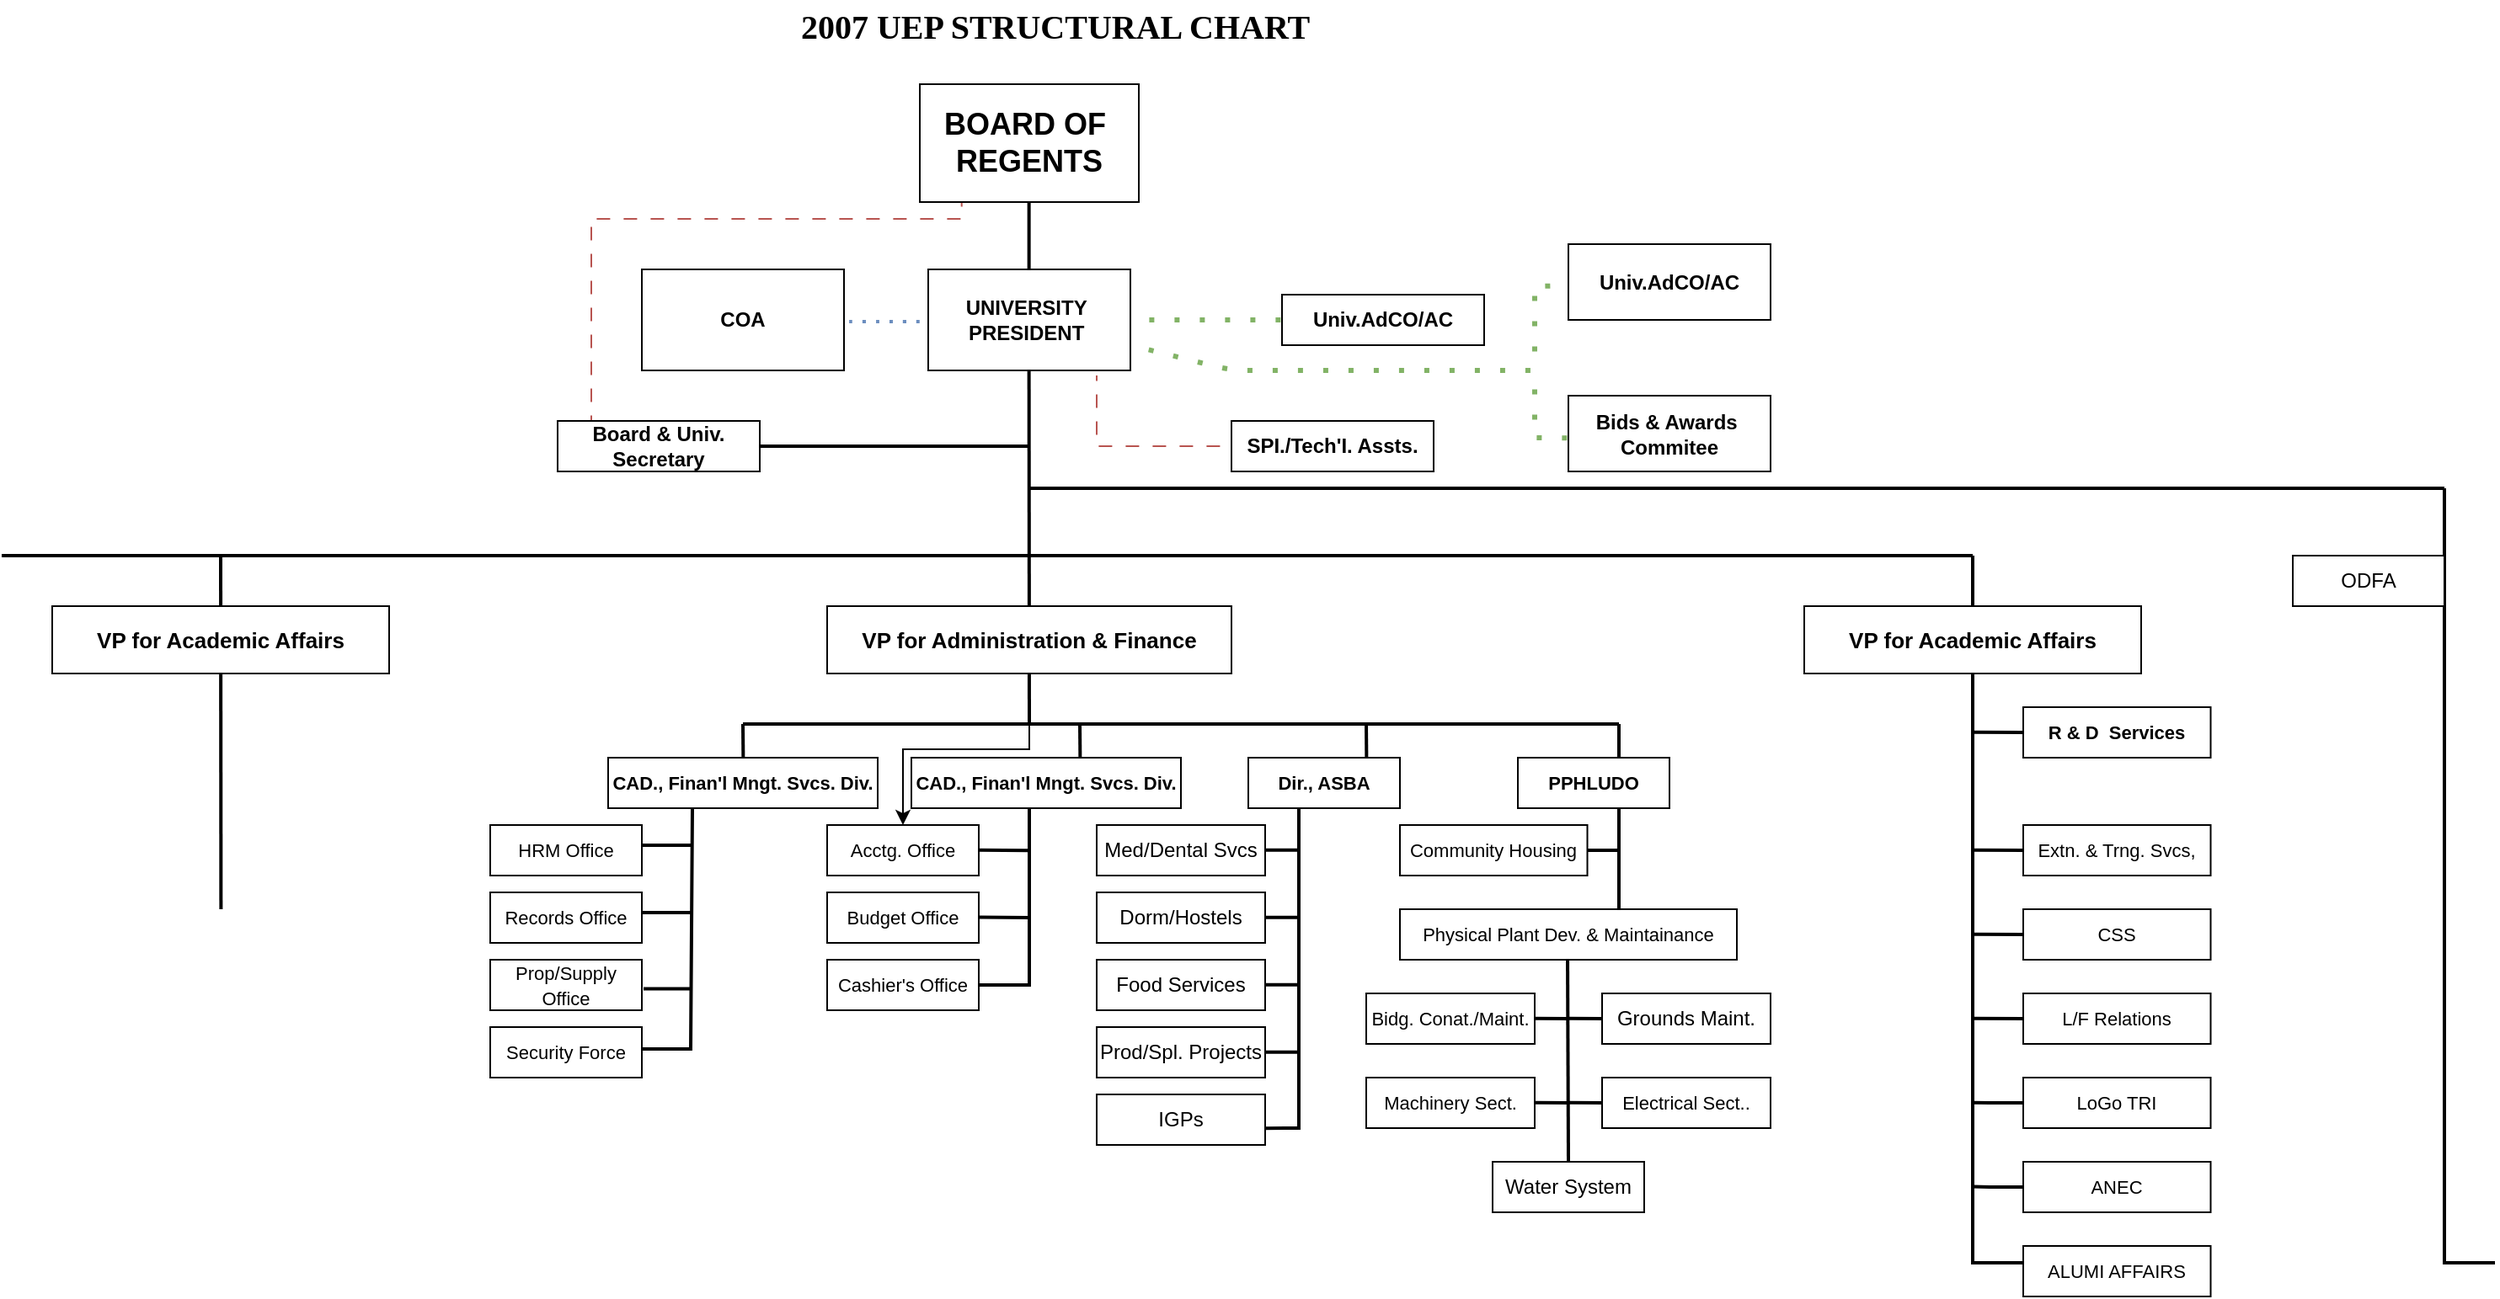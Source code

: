 <mxfile version="26.2.13">
  <diagram name="Page-1" id="oi49bJJJLrB58_nyAgDz">
    <mxGraphModel dx="1570" dy="465" grid="1" gridSize="10" guides="1" tooltips="1" connect="1" arrows="1" fold="1" page="1" pageScale="1" pageWidth="850" pageHeight="1100" math="0" shadow="0">
      <root>
        <mxCell id="0" />
        <mxCell id="1" parent="0" />
        <mxCell id="0XU8yOEGEvphrWySqXgv-4" value="&lt;b&gt;&lt;font style=&quot;font-size: 20px;&quot; face=&quot;Times New Roman&quot;&gt;2007 UEP STRUCTURAL CHART&lt;/font&gt;&lt;/b&gt;" style="text;strokeColor=none;fillColor=none;html=1;align=center;verticalAlign=middle;whiteSpace=wrap;rounded=0;fontSize=16;" parent="1" vertex="1">
          <mxGeometry x="218.75" y="30" width="392.5" height="30" as="geometry" />
        </mxCell>
        <mxCell id="0XU8yOEGEvphrWySqXgv-8" value="&lt;b&gt;UNIVERSITY&amp;nbsp;&lt;/b&gt;&lt;div&gt;&lt;b&gt;PRESIDENT&amp;nbsp;&lt;/b&gt;&lt;/div&gt;" style="whiteSpace=wrap;html=1;rounded=0;" parent="1" vertex="1">
          <mxGeometry x="340" y="190" width="120" height="60" as="geometry" />
        </mxCell>
        <mxCell id="0XU8yOEGEvphrWySqXgv-10" value="" style="endArrow=none;html=1;rounded=0;fontSize=12;startSize=8;endSize=8;curved=1;entryX=0.5;entryY=1;entryDx=0;entryDy=0;exitX=0.5;exitY=0;exitDx=0;exitDy=0;strokeWidth=2;" parent="1" edge="1">
          <mxGeometry width="50" height="50" relative="1" as="geometry">
            <mxPoint x="399.82" y="190" as="sourcePoint" />
            <mxPoint x="399.82" y="150" as="targetPoint" />
          </mxGeometry>
        </mxCell>
        <mxCell id="0XU8yOEGEvphrWySqXgv-11" value="&lt;b&gt;COA&lt;/b&gt;" style="whiteSpace=wrap;html=1;rounded=0;" parent="1" vertex="1">
          <mxGeometry x="170" y="190" width="120" height="60" as="geometry" />
        </mxCell>
        <mxCell id="0XU8yOEGEvphrWySqXgv-13" value="" style="endArrow=none;dashed=1;html=1;dashPattern=1 3;strokeWidth=2;rounded=0;fontSize=12;startSize=8;endSize=8;curved=1;flowAnimation=1;fillColor=#dae8fc;strokeColor=light-dark(#6c8ebf, #006aff);gradientColor=#7ea6e0;" parent="1" edge="1">
          <mxGeometry width="50" height="50" relative="1" as="geometry">
            <mxPoint x="289.88" y="220.94" as="sourcePoint" />
            <mxPoint x="340" y="221" as="targetPoint" />
            <Array as="points">
              <mxPoint x="289.88" y="220.94" />
            </Array>
          </mxGeometry>
        </mxCell>
        <mxCell id="3eMUCkXR4s1VTk3WQuDd-3" value="" style="endArrow=none;dashed=1;html=1;rounded=0;curved=0;dashPattern=8 8;flowAnimation=1;entryX=0.191;entryY=1.003;entryDx=0;entryDy=0;fillColor=#f8cecc;gradientColor=#ea6b66;strokeColor=light-dark(#B85450,#FF0000);entryPerimeter=0;" parent="1" target="0XU8yOEGEvphrWySqXgv-2" edge="1">
          <mxGeometry width="50" height="50" relative="1" as="geometry">
            <mxPoint x="140" y="280" as="sourcePoint" />
            <mxPoint x="344.9" y="151.12" as="targetPoint" />
            <Array as="points">
              <mxPoint x="140" y="160" />
              <mxPoint x="250" y="160" />
              <mxPoint x="360" y="160" />
            </Array>
          </mxGeometry>
        </mxCell>
        <mxCell id="3eMUCkXR4s1VTk3WQuDd-4" value="&lt;b&gt;Univ.AdCO/AC&lt;/b&gt;" style="whiteSpace=wrap;html=1;rounded=0;" parent="1" vertex="1">
          <mxGeometry x="550" y="205" width="120" height="30" as="geometry" />
        </mxCell>
        <mxCell id="3eMUCkXR4s1VTk3WQuDd-5" value="&lt;b&gt;Univ.AdCO/AC&lt;/b&gt;" style="whiteSpace=wrap;html=1;rounded=0;" parent="1" vertex="1">
          <mxGeometry x="720" y="175" width="120" height="45" as="geometry" />
        </mxCell>
        <mxCell id="3eMUCkXR4s1VTk3WQuDd-6" value="&lt;b&gt;SPI./Tech&#39;I. Assts.&lt;/b&gt;" style="whiteSpace=wrap;html=1;rounded=0;" parent="1" vertex="1">
          <mxGeometry x="520" y="280" width="120" height="30" as="geometry" />
        </mxCell>
        <mxCell id="3eMUCkXR4s1VTk3WQuDd-7" value="" style="endArrow=none;dashed=1;html=1;rounded=0;curved=0;dashPattern=8 8;flowAnimation=1;fillColor=#f8cecc;gradientColor=#ea6b66;strokeColor=light-dark(#B85450,#FF0000);entryX=0;entryY=0.5;entryDx=0;entryDy=0;" parent="1" target="3eMUCkXR4s1VTk3WQuDd-6" edge="1">
          <mxGeometry width="50" height="50" relative="1" as="geometry">
            <mxPoint x="440" y="253" as="sourcePoint" />
            <mxPoint x="520" y="290" as="targetPoint" />
            <Array as="points">
              <mxPoint x="440" y="295" />
            </Array>
          </mxGeometry>
        </mxCell>
        <mxCell id="0XU8yOEGEvphrWySqXgv-2" value="&lt;h2&gt;BOARD OF&amp;nbsp;&lt;br&gt;REGENTS&lt;/h2&gt;" style="rounded=0;whiteSpace=wrap;html=1;" parent="1" vertex="1">
          <mxGeometry x="335" y="80" width="130" height="70" as="geometry" />
        </mxCell>
        <mxCell id="3eMUCkXR4s1VTk3WQuDd-9" value="&lt;b&gt;Board &amp;amp; Univ. Secretary&lt;/b&gt;" style="whiteSpace=wrap;html=1;rounded=0;" parent="1" vertex="1">
          <mxGeometry x="120" y="280" width="120" height="30" as="geometry" />
        </mxCell>
        <mxCell id="3eMUCkXR4s1VTk3WQuDd-13" value="" style="endArrow=none;html=1;rounded=0;fontSize=12;startSize=8;endSize=8;curved=1;entryX=0.5;entryY=1;entryDx=0;entryDy=0;strokeWidth=2;" parent="1" edge="1">
          <mxGeometry width="50" height="50" relative="1" as="geometry">
            <mxPoint x="400" y="460" as="sourcePoint" />
            <mxPoint x="399.82" y="250" as="targetPoint" />
          </mxGeometry>
        </mxCell>
        <mxCell id="3eMUCkXR4s1VTk3WQuDd-17" value="" style="endArrow=none;html=1;rounded=0;fontSize=12;startSize=8;endSize=8;curved=1;strokeWidth=2;exitX=1;exitY=0.5;exitDx=0;exitDy=0;" parent="1" source="3eMUCkXR4s1VTk3WQuDd-9" edge="1">
          <mxGeometry width="50" height="50" relative="1" as="geometry">
            <mxPoint x="310.24" y="350" as="sourcePoint" />
            <mxPoint x="400" y="295" as="targetPoint" />
          </mxGeometry>
        </mxCell>
        <mxCell id="3eMUCkXR4s1VTk3WQuDd-22" value="" style="endArrow=none;dashed=1;html=1;rounded=1;strokeWidth=3;targetPerimeterSpacing=0;jumpStyle=none;flowAnimation=1;shadow=0;strokeColor=light-dark(#82B366,#00FF00);curved=0;dashPattern=1 4;fillColor=#d5e8d4;gradientColor=#97d077;exitX=1;exitY=0.75;exitDx=0;exitDy=0;" parent="1" source="0XU8yOEGEvphrWySqXgv-8" edge="1">
          <mxGeometry width="50" height="50" relative="1" as="geometry">
            <mxPoint x="460" y="219.64" as="sourcePoint" />
            <mxPoint x="700" y="250" as="targetPoint" />
            <Array as="points">
              <mxPoint x="520" y="250" />
            </Array>
          </mxGeometry>
        </mxCell>
        <mxCell id="3eMUCkXR4s1VTk3WQuDd-24" value="" style="endArrow=none;dashed=1;html=1;dashPattern=1 4;strokeWidth=3;rounded=0;fillColor=#d5e8d4;gradientColor=#97d077;strokeColor=light-dark(#82b366, #00ff04);entryX=0.003;entryY=0.547;entryDx=0;entryDy=0;flowAnimation=1;entryPerimeter=0;" parent="1" target="3eMUCkXR4s1VTk3WQuDd-5" edge="1">
          <mxGeometry width="50" height="50" relative="1" as="geometry">
            <mxPoint x="700" y="250" as="sourcePoint" />
            <mxPoint x="690" y="200" as="targetPoint" />
            <Array as="points">
              <mxPoint x="700" y="200" />
            </Array>
          </mxGeometry>
        </mxCell>
        <mxCell id="3eMUCkXR4s1VTk3WQuDd-25" value="" style="endArrow=none;dashed=1;html=1;dashPattern=1 4;strokeWidth=3;rounded=0;fillColor=#d5e8d4;gradientColor=#97d077;strokeColor=light-dark(#82b366, #00ff04);flowAnimation=1;entryX=0.022;entryY=0.56;entryDx=0;entryDy=0;entryPerimeter=0;" parent="1" target="3eMUCkXR4s1VTk3WQuDd-26" edge="1">
          <mxGeometry width="50" height="50" relative="1" as="geometry">
            <mxPoint x="700" y="250" as="sourcePoint" />
            <mxPoint x="720" y="280" as="targetPoint" />
            <Array as="points">
              <mxPoint x="700" y="290" />
            </Array>
          </mxGeometry>
        </mxCell>
        <mxCell id="3eMUCkXR4s1VTk3WQuDd-26" value="&lt;b&gt;Bids &amp;amp; Awards&amp;nbsp;&lt;/b&gt;&lt;div&gt;&lt;b&gt;Commitee&lt;/b&gt;&lt;/div&gt;" style="whiteSpace=wrap;html=1;rounded=0;" parent="1" vertex="1">
          <mxGeometry x="720" y="265" width="120" height="45" as="geometry" />
        </mxCell>
        <mxCell id="3eMUCkXR4s1VTk3WQuDd-28" value="" style="endArrow=none;dashed=1;html=1;dashPattern=1 4;strokeWidth=3;rounded=0;fillColor=#d5e8d4;gradientColor=#97d077;strokeColor=light-dark(#82b366, #00ff04);entryX=0;entryY=0.5;entryDx=0;entryDy=0;flowAnimation=1;exitX=1;exitY=0.5;exitDx=0;exitDy=0;" parent="1" source="0XU8yOEGEvphrWySqXgv-8" target="3eMUCkXR4s1VTk3WQuDd-4" edge="1">
          <mxGeometry width="50" height="50" relative="1" as="geometry">
            <mxPoint x="490" y="210" as="sourcePoint" />
            <mxPoint x="510" y="160" as="targetPoint" />
            <Array as="points">
              <mxPoint x="510" y="220" />
            </Array>
          </mxGeometry>
        </mxCell>
        <mxCell id="3eMUCkXR4s1VTk3WQuDd-29" value="" style="endArrow=none;html=1;rounded=0;fontSize=12;startSize=8;endSize=8;curved=1;strokeWidth=2;exitX=1;exitY=0.5;exitDx=0;exitDy=0;" parent="1" edge="1">
          <mxGeometry width="50" height="50" relative="1" as="geometry">
            <mxPoint x="400" y="320" as="sourcePoint" />
            <mxPoint x="1240" y="320" as="targetPoint" />
          </mxGeometry>
        </mxCell>
        <mxCell id="3eMUCkXR4s1VTk3WQuDd-30" value="" style="endArrow=none;html=1;rounded=0;fontSize=12;startSize=8;endSize=8;curved=1;strokeWidth=2;" parent="1" edge="1">
          <mxGeometry width="50" height="50" relative="1" as="geometry">
            <mxPoint x="-210" y="360" as="sourcePoint" />
            <mxPoint x="960" y="360" as="targetPoint" />
          </mxGeometry>
        </mxCell>
        <mxCell id="3eMUCkXR4s1VTk3WQuDd-106" value="" style="edgeStyle=orthogonalEdgeStyle;rounded=0;orthogonalLoop=1;jettySize=auto;html=1;" parent="1" source="3eMUCkXR4s1VTk3WQuDd-31" target="3eMUCkXR4s1VTk3WQuDd-52" edge="1">
          <mxGeometry relative="1" as="geometry" />
        </mxCell>
        <mxCell id="3eMUCkXR4s1VTk3WQuDd-31" value="&lt;b&gt;&lt;font style=&quot;font-size: 13px;&quot;&gt;VP for Administration &amp;amp; Finance&lt;/font&gt;&lt;/b&gt;" style="whiteSpace=wrap;html=1;rounded=0;" parent="1" vertex="1">
          <mxGeometry x="280" y="390" width="240" height="40" as="geometry" />
        </mxCell>
        <mxCell id="3eMUCkXR4s1VTk3WQuDd-33" value="&lt;font style=&quot;font-size: 11px;&quot;&gt;&lt;b&gt;CAD., Finan&#39;l Mngt. Svcs. Div.&lt;/b&gt;&lt;/font&gt;" style="whiteSpace=wrap;html=1;rounded=0;" parent="1" vertex="1">
          <mxGeometry x="330" y="480" width="160" height="30" as="geometry" />
        </mxCell>
        <mxCell id="3eMUCkXR4s1VTk3WQuDd-35" value="" style="endArrow=none;html=1;rounded=0;fontSize=12;startSize=8;endSize=8;curved=0;strokeWidth=2;targetPerimeterSpacing=-1;" parent="1" edge="1">
          <mxGeometry width="50" height="50" relative="1" as="geometry">
            <mxPoint x="230" y="460" as="sourcePoint" />
            <mxPoint x="750" y="460" as="targetPoint" />
          </mxGeometry>
        </mxCell>
        <mxCell id="3eMUCkXR4s1VTk3WQuDd-36" value="" style="endArrow=none;html=1;rounded=0;fontSize=12;startSize=8;endSize=8;curved=1;strokeWidth=2;" parent="1" edge="1">
          <mxGeometry width="50" height="50" relative="1" as="geometry">
            <mxPoint x="430.18" y="480" as="sourcePoint" />
            <mxPoint x="430" y="460" as="targetPoint" />
          </mxGeometry>
        </mxCell>
        <mxCell id="3eMUCkXR4s1VTk3WQuDd-38" value="&lt;span style=&quot;font-size: 11px;&quot;&gt;&lt;b&gt;Dir., ASBA&lt;/b&gt;&lt;/span&gt;" style="whiteSpace=wrap;html=1;rounded=0;" parent="1" vertex="1">
          <mxGeometry x="530" y="480" width="90" height="30" as="geometry" />
        </mxCell>
        <mxCell id="3eMUCkXR4s1VTk3WQuDd-39" value="" style="endArrow=none;html=1;rounded=0;fontSize=12;startSize=8;endSize=8;curved=1;strokeWidth=2;" parent="1" edge="1">
          <mxGeometry width="50" height="50" relative="1" as="geometry">
            <mxPoint x="600.18" y="480" as="sourcePoint" />
            <mxPoint x="600" y="460" as="targetPoint" />
          </mxGeometry>
        </mxCell>
        <mxCell id="3eMUCkXR4s1VTk3WQuDd-42" value="" style="endArrow=none;html=1;rounded=1;fontSize=12;startSize=8;endSize=8;curved=0;strokeWidth=2;" parent="1" edge="1">
          <mxGeometry width="50" height="50" relative="1" as="geometry">
            <mxPoint x="750" y="570" as="sourcePoint" />
            <mxPoint x="750.0" y="460" as="targetPoint" />
          </mxGeometry>
        </mxCell>
        <mxCell id="3eMUCkXR4s1VTk3WQuDd-46" value="&lt;font style=&quot;font-size: 11px;&quot;&gt;&lt;b&gt;CAD., Finan&#39;l Mngt. Svcs. Div.&lt;/b&gt;&lt;/font&gt;" style="whiteSpace=wrap;html=1;rounded=0;" parent="1" vertex="1">
          <mxGeometry x="150" y="480" width="160" height="30" as="geometry" />
        </mxCell>
        <mxCell id="3eMUCkXR4s1VTk3WQuDd-47" value="" style="endArrow=none;html=1;rounded=0;fontSize=12;startSize=8;endSize=8;curved=1;strokeWidth=2;" parent="1" edge="1">
          <mxGeometry width="50" height="50" relative="1" as="geometry">
            <mxPoint x="230.18" y="480" as="sourcePoint" />
            <mxPoint x="230" y="460" as="targetPoint" />
          </mxGeometry>
        </mxCell>
        <mxCell id="3eMUCkXR4s1VTk3WQuDd-49" value="" style="endArrow=none;html=1;rounded=0;fontSize=12;startSize=8;endSize=8;curved=1;strokeWidth=2;" parent="1" edge="1">
          <mxGeometry width="50" height="50" relative="1" as="geometry">
            <mxPoint x="400" y="535.14" as="sourcePoint" />
            <mxPoint x="370" y="534.85" as="targetPoint" />
          </mxGeometry>
        </mxCell>
        <mxCell id="3eMUCkXR4s1VTk3WQuDd-50" value="" style="endArrow=none;html=1;rounded=0;fontSize=12;startSize=8;endSize=8;curved=1;strokeWidth=2;" parent="1" edge="1">
          <mxGeometry width="50" height="50" relative="1" as="geometry">
            <mxPoint x="400" y="575" as="sourcePoint" />
            <mxPoint x="370" y="574.71" as="targetPoint" />
          </mxGeometry>
        </mxCell>
        <mxCell id="3eMUCkXR4s1VTk3WQuDd-52" value="&lt;span style=&quot;font-size: 11px;&quot;&gt;Acctg. Office&lt;/span&gt;" style="whiteSpace=wrap;html=1;rounded=0;" parent="1" vertex="1">
          <mxGeometry x="280" y="520" width="90" height="30" as="geometry" />
        </mxCell>
        <mxCell id="3eMUCkXR4s1VTk3WQuDd-53" value="&lt;span style=&quot;font-size: 11px;&quot;&gt;Budget Office&lt;/span&gt;" style="whiteSpace=wrap;html=1;rounded=0;" parent="1" vertex="1">
          <mxGeometry x="280" y="560" width="90" height="30" as="geometry" />
        </mxCell>
        <mxCell id="3eMUCkXR4s1VTk3WQuDd-54" value="&lt;span style=&quot;font-size: 11px;&quot;&gt;Cashier&#39;s Office&lt;/span&gt;" style="whiteSpace=wrap;html=1;rounded=0;" parent="1" vertex="1">
          <mxGeometry x="280" y="600" width="90" height="30" as="geometry" />
        </mxCell>
        <mxCell id="3eMUCkXR4s1VTk3WQuDd-55" value="&lt;span style=&quot;font-size: 11px;&quot;&gt;&lt;span style=&quot;font-weight: normal;&quot;&gt;HRM Office&lt;/span&gt;&lt;/span&gt;" style="whiteSpace=wrap;html=1;rounded=0;fontStyle=1" parent="1" vertex="1">
          <mxGeometry x="80" y="520" width="90" height="30" as="geometry" />
        </mxCell>
        <mxCell id="3eMUCkXR4s1VTk3WQuDd-56" value="&lt;span style=&quot;font-size: 11px;&quot;&gt;Records Office&lt;/span&gt;" style="whiteSpace=wrap;html=1;rounded=0;" parent="1" vertex="1">
          <mxGeometry x="80" y="560" width="90" height="30" as="geometry" />
        </mxCell>
        <mxCell id="3eMUCkXR4s1VTk3WQuDd-57" value="&lt;span style=&quot;font-size: 11px;&quot;&gt;Prop/Supply Office&lt;/span&gt;" style="whiteSpace=wrap;html=1;rounded=0;" parent="1" vertex="1">
          <mxGeometry x="80" y="600" width="90" height="30" as="geometry" />
        </mxCell>
        <mxCell id="3eMUCkXR4s1VTk3WQuDd-58" value="" style="endArrow=none;html=1;rounded=0;fontSize=12;startSize=8;endSize=8;curved=1;strokeWidth=2;" parent="1" edge="1">
          <mxGeometry width="50" height="50" relative="1" as="geometry">
            <mxPoint x="200" y="532.01" as="sourcePoint" />
            <mxPoint x="170" y="532.01" as="targetPoint" />
          </mxGeometry>
        </mxCell>
        <mxCell id="3eMUCkXR4s1VTk3WQuDd-59" value="" style="endArrow=none;html=1;rounded=0;fontSize=12;startSize=8;endSize=8;curved=1;strokeWidth=2;" parent="1" edge="1">
          <mxGeometry width="50" height="50" relative="1" as="geometry">
            <mxPoint x="200" y="572.01" as="sourcePoint" />
            <mxPoint x="170" y="572.01" as="targetPoint" />
          </mxGeometry>
        </mxCell>
        <mxCell id="3eMUCkXR4s1VTk3WQuDd-60" value="" style="endArrow=none;html=1;rounded=0;fontSize=12;startSize=8;endSize=8;curved=1;strokeWidth=2;entryX=1.006;entryY=0.659;entryDx=0;entryDy=0;entryPerimeter=0;" parent="1" edge="1">
          <mxGeometry width="50" height="50" relative="1" as="geometry">
            <mxPoint x="200" y="617.3" as="sourcePoint" />
            <mxPoint x="171" y="617.3" as="targetPoint" />
          </mxGeometry>
        </mxCell>
        <mxCell id="3eMUCkXR4s1VTk3WQuDd-61" value="&lt;span style=&quot;font-size: 11px;&quot;&gt;Security Force&lt;/span&gt;" style="whiteSpace=wrap;html=1;rounded=0;" parent="1" vertex="1">
          <mxGeometry x="80" y="640" width="90" height="30" as="geometry" />
        </mxCell>
        <mxCell id="3eMUCkXR4s1VTk3WQuDd-64" value="" style="endArrow=none;html=1;rounded=0;strokeWidth=2;exitX=1;exitY=0.5;exitDx=0;exitDy=0;" parent="1" edge="1">
          <mxGeometry width="50" height="50" relative="1" as="geometry">
            <mxPoint x="170" y="653" as="sourcePoint" />
            <mxPoint x="200" y="510" as="targetPoint" />
            <Array as="points">
              <mxPoint x="199" y="653" />
            </Array>
          </mxGeometry>
        </mxCell>
        <mxCell id="3eMUCkXR4s1VTk3WQuDd-65" value="" style="endArrow=none;html=1;rounded=0;strokeWidth=2;exitX=1;exitY=0.5;exitDx=0;exitDy=0;" parent="1" source="3eMUCkXR4s1VTk3WQuDd-54" edge="1">
          <mxGeometry width="50" height="50" relative="1" as="geometry">
            <mxPoint x="370" y="653" as="sourcePoint" />
            <mxPoint x="400" y="510" as="targetPoint" />
            <Array as="points">
              <mxPoint x="400" y="615" />
            </Array>
          </mxGeometry>
        </mxCell>
        <mxCell id="3eMUCkXR4s1VTk3WQuDd-66" value="" style="endArrow=none;html=1;rounded=0;strokeWidth=2;exitX=0.99;exitY=0.67;exitDx=0;exitDy=0;exitPerimeter=0;" parent="1" source="3eMUCkXR4s1VTk3WQuDd-80" edge="1">
          <mxGeometry width="50" height="50" relative="1" as="geometry">
            <mxPoint x="560.24" y="720" as="sourcePoint" />
            <mxPoint x="560" y="510" as="targetPoint" />
            <Array as="points">
              <mxPoint x="560" y="700" />
            </Array>
          </mxGeometry>
        </mxCell>
        <mxCell id="3eMUCkXR4s1VTk3WQuDd-68" value="" style="endArrow=none;html=1;rounded=0;strokeWidth=2;" parent="1" edge="1">
          <mxGeometry width="50" height="50" relative="1" as="geometry">
            <mxPoint x="540" y="534.86" as="sourcePoint" />
            <mxPoint x="560" y="534.86" as="targetPoint" />
          </mxGeometry>
        </mxCell>
        <mxCell id="3eMUCkXR4s1VTk3WQuDd-69" value="Med/Dental Svcs" style="whiteSpace=wrap;html=1;rounded=0;" parent="1" vertex="1">
          <mxGeometry x="440" y="520" width="100" height="30" as="geometry" />
        </mxCell>
        <mxCell id="3eMUCkXR4s1VTk3WQuDd-73" value="" style="endArrow=none;html=1;rounded=0;strokeWidth=2;" parent="1" edge="1">
          <mxGeometry width="50" height="50" relative="1" as="geometry">
            <mxPoint x="540" y="574.86" as="sourcePoint" />
            <mxPoint x="560" y="574.86" as="targetPoint" />
          </mxGeometry>
        </mxCell>
        <mxCell id="3eMUCkXR4s1VTk3WQuDd-74" value="Dorm/Hostels" style="whiteSpace=wrap;html=1;rounded=0;" parent="1" vertex="1">
          <mxGeometry x="440" y="560" width="100" height="30" as="geometry" />
        </mxCell>
        <mxCell id="3eMUCkXR4s1VTk3WQuDd-75" value="" style="endArrow=none;html=1;rounded=0;strokeWidth=2;" parent="1" edge="1">
          <mxGeometry width="50" height="50" relative="1" as="geometry">
            <mxPoint x="540" y="614.86" as="sourcePoint" />
            <mxPoint x="560" y="614.86" as="targetPoint" />
          </mxGeometry>
        </mxCell>
        <mxCell id="3eMUCkXR4s1VTk3WQuDd-76" value="Food Services" style="whiteSpace=wrap;html=1;rounded=0;" parent="1" vertex="1">
          <mxGeometry x="440" y="600" width="100" height="30" as="geometry" />
        </mxCell>
        <mxCell id="3eMUCkXR4s1VTk3WQuDd-77" value="" style="endArrow=none;html=1;rounded=0;strokeWidth=2;" parent="1" edge="1">
          <mxGeometry width="50" height="50" relative="1" as="geometry">
            <mxPoint x="540" y="654.86" as="sourcePoint" />
            <mxPoint x="560" y="654.86" as="targetPoint" />
          </mxGeometry>
        </mxCell>
        <mxCell id="3eMUCkXR4s1VTk3WQuDd-78" value="Prod/Spl. Projects" style="whiteSpace=wrap;html=1;rounded=0;" parent="1" vertex="1">
          <mxGeometry x="440" y="640" width="100" height="30" as="geometry" />
        </mxCell>
        <mxCell id="3eMUCkXR4s1VTk3WQuDd-80" value="IGPs" style="whiteSpace=wrap;html=1;rounded=0;" parent="1" vertex="1">
          <mxGeometry x="440" y="680" width="100" height="30" as="geometry" />
        </mxCell>
        <mxCell id="3eMUCkXR4s1VTk3WQuDd-41" value="&lt;span style=&quot;font-size: 11px;&quot;&gt;&lt;b&gt;PPHLUDO&lt;/b&gt;&lt;/span&gt;" style="whiteSpace=wrap;html=1;rounded=0;" parent="1" vertex="1">
          <mxGeometry x="690" y="480" width="90" height="30" as="geometry" />
        </mxCell>
        <mxCell id="3eMUCkXR4s1VTk3WQuDd-83" value="&lt;font style=&quot;font-size: 11px;&quot;&gt;Community Housing&lt;/font&gt;" style="whiteSpace=wrap;html=1;rounded=0;" parent="1" vertex="1">
          <mxGeometry x="620" y="520" width="111.25" height="30" as="geometry" />
        </mxCell>
        <mxCell id="3eMUCkXR4s1VTk3WQuDd-84" value="" style="endArrow=none;html=1;rounded=0;strokeWidth=2;" parent="1" edge="1">
          <mxGeometry width="50" height="50" relative="1" as="geometry">
            <mxPoint x="731" y="535" as="sourcePoint" />
            <mxPoint x="750" y="535" as="targetPoint" />
          </mxGeometry>
        </mxCell>
        <mxCell id="3eMUCkXR4s1VTk3WQuDd-85" value="&lt;font style=&quot;font-size: 11px;&quot;&gt;Physical Plant Dev. &amp;amp; Maintainance&lt;/font&gt;" style="whiteSpace=wrap;html=1;rounded=0;" parent="1" vertex="1">
          <mxGeometry x="620" y="570" width="200" height="30" as="geometry" />
        </mxCell>
        <mxCell id="3eMUCkXR4s1VTk3WQuDd-86" value="" style="endArrow=none;html=1;rounded=0;strokeWidth=2;" parent="1" edge="1">
          <mxGeometry width="50" height="50" relative="1" as="geometry">
            <mxPoint x="720" y="720" as="sourcePoint" />
            <mxPoint x="719.52" y="600" as="targetPoint" />
          </mxGeometry>
        </mxCell>
        <mxCell id="3eMUCkXR4s1VTk3WQuDd-90" value="" style="endArrow=none;html=1;rounded=0;strokeWidth=2;" parent="1" edge="1">
          <mxGeometry width="50" height="50" relative="1" as="geometry">
            <mxPoint x="700" y="634.86" as="sourcePoint" />
            <mxPoint x="720" y="635" as="targetPoint" />
          </mxGeometry>
        </mxCell>
        <mxCell id="3eMUCkXR4s1VTk3WQuDd-91" value="&lt;font style=&quot;font-size: 11px;&quot;&gt;Bidg. Conat./Maint.&lt;/font&gt;" style="whiteSpace=wrap;html=1;rounded=0;" parent="1" vertex="1">
          <mxGeometry x="600" y="620" width="100" height="30" as="geometry" />
        </mxCell>
        <mxCell id="3eMUCkXR4s1VTk3WQuDd-94" value="" style="endArrow=none;html=1;rounded=0;strokeWidth=2;" parent="1" edge="1">
          <mxGeometry width="50" height="50" relative="1" as="geometry">
            <mxPoint x="720" y="634.86" as="sourcePoint" />
            <mxPoint x="740" y="635" as="targetPoint" />
          </mxGeometry>
        </mxCell>
        <mxCell id="3eMUCkXR4s1VTk3WQuDd-95" value="Grounds Maint." style="whiteSpace=wrap;html=1;rounded=0;" parent="1" vertex="1">
          <mxGeometry x="740" y="620" width="100" height="30" as="geometry" />
        </mxCell>
        <mxCell id="3eMUCkXR4s1VTk3WQuDd-98" value="" style="endArrow=none;html=1;rounded=0;strokeWidth=2;" parent="1" edge="1">
          <mxGeometry width="50" height="50" relative="1" as="geometry">
            <mxPoint x="700" y="684.86" as="sourcePoint" />
            <mxPoint x="720" y="685" as="targetPoint" />
          </mxGeometry>
        </mxCell>
        <mxCell id="3eMUCkXR4s1VTk3WQuDd-99" value="&lt;font style=&quot;font-size: 11px;&quot;&gt;Machinery Sect.&lt;/font&gt;" style="whiteSpace=wrap;html=1;rounded=0;" parent="1" vertex="1">
          <mxGeometry x="600" y="670" width="100" height="30" as="geometry" />
        </mxCell>
        <mxCell id="3eMUCkXR4s1VTk3WQuDd-100" value="" style="endArrow=none;html=1;rounded=0;strokeWidth=2;" parent="1" edge="1">
          <mxGeometry width="50" height="50" relative="1" as="geometry">
            <mxPoint x="720" y="684.86" as="sourcePoint" />
            <mxPoint x="740" y="685" as="targetPoint" />
          </mxGeometry>
        </mxCell>
        <mxCell id="3eMUCkXR4s1VTk3WQuDd-101" value="&lt;font style=&quot;font-size: 11px;&quot;&gt;Electrical Sect..&lt;/font&gt;" style="whiteSpace=wrap;html=1;rounded=0;" parent="1" vertex="1">
          <mxGeometry x="740" y="670" width="100" height="30" as="geometry" />
        </mxCell>
        <mxCell id="3eMUCkXR4s1VTk3WQuDd-102" value="Water System" style="whiteSpace=wrap;html=1;rounded=0;" parent="1" vertex="1">
          <mxGeometry x="675" y="720" width="90" height="30" as="geometry" />
        </mxCell>
        <mxCell id="3eMUCkXR4s1VTk3WQuDd-107" value="" style="endArrow=none;html=1;rounded=0;fontSize=12;startSize=8;endSize=8;curved=1;entryX=0.5;entryY=1;entryDx=0;entryDy=0;strokeWidth=2;" parent="1" edge="1">
          <mxGeometry width="50" height="50" relative="1" as="geometry">
            <mxPoint x="-79.82" y="570" as="sourcePoint" />
            <mxPoint x="-80" y="360" as="targetPoint" />
          </mxGeometry>
        </mxCell>
        <mxCell id="3eMUCkXR4s1VTk3WQuDd-105" value="&lt;span style=&quot;font-size: 13px;&quot;&gt;&lt;b&gt;VP for Academic Affairs&lt;/b&gt;&lt;/span&gt;" style="whiteSpace=wrap;html=1;rounded=0;" parent="1" vertex="1">
          <mxGeometry x="-180" y="390" width="200" height="40" as="geometry" />
        </mxCell>
        <mxCell id="IMQKR_mXS48PNvMq0RPa-1" value="&lt;span style=&quot;font-size: 11px;&quot;&gt;&lt;b&gt;R &amp;amp; D&amp;nbsp;&lt;/b&gt;&lt;/span&gt;&lt;span style=&quot;color: rgba(0, 0, 0, 0); font-family: monospace; font-size: 0px; text-align: start; text-wrap-mode: nowrap;&quot;&gt;%3CmxGraphModel%3E%3Croot%3E%3CmxCell%20id%3D%220%22%2F%3E%3CmxCell%20id%3D%221%22%20parent%3D%220%22%2F%3E%3CmxCell%20id%3D%222%22%20value%3D%22%26lt%3Bfont%20style%3D%26quot%3Bfont-size%3A%2011px%3B%26quot%3B%26gt%3BCommunity%20Housing%26lt%3B%2Ffont%26gt%3B%22%20style%3D%22whiteSpace%3Dwrap%3Bhtml%3D1%3Brounded%3D0%3B%22%20vertex%3D%221%22%20parent%3D%221%22%3E%3CmxGeometry%20x%3D%22990%22%20y%3D%22670%22%20width%3D%22111.25%22%20height%3D%2230%22%20as%3D%22geometry%22%2F%3E%3C%2FmxCell%3E%3CmxCell%20id%3D%223%22%20value%3D%22%22%20style%3D%22endArrow%3Dnone%3Bhtml%3D1%3Brounded%3D0%3BstrokeWidth%3D2%3BentryX%3D0%3BentryY%3D0.5%3BentryDx%3D0%3BentryDy%3D0%3B%22%20edge%3D%221%22%20target%3D%222%22%20parent%3D%221%22%3E%3CmxGeometry%20width%3D%2250%22%20height%3D%2250%22%20relative%3D%221%22%20as%3D%22geometry%22%3E%3CmxPoint%20x%3D%22960%22%20y%3D%22684.83%22%20as%3D%22sourcePoint%22%2F%3E%3CmxPoint%20x%3D%22979%22%20y%3D%22684.83%22%20as%3D%22targetPoint%22%2F%3E%3C%2FmxGeometry%3E%3C%2FmxCell%3E%3C%2Froot%3E%3C%2FmxGraphModel%3E&lt;/span&gt;&lt;span style=&quot;font-size: 11px;&quot;&gt;&amp;nbsp;&lt;b&gt;Services&lt;/b&gt;&lt;/span&gt;" style="whiteSpace=wrap;html=1;rounded=0;" vertex="1" parent="1">
          <mxGeometry x="990" y="450" width="111.25" height="30" as="geometry" />
        </mxCell>
        <mxCell id="IMQKR_mXS48PNvMq0RPa-2" value="" style="endArrow=none;html=1;rounded=0;strokeWidth=2;entryX=0;entryY=0.5;entryDx=0;entryDy=0;" edge="1" parent="1" target="IMQKR_mXS48PNvMq0RPa-1">
          <mxGeometry width="50" height="50" relative="1" as="geometry">
            <mxPoint x="960" y="464.83" as="sourcePoint" />
            <mxPoint x="979" y="464.83" as="targetPoint" />
          </mxGeometry>
        </mxCell>
        <mxCell id="IMQKR_mXS48PNvMq0RPa-7" value="&lt;span style=&quot;font-size: 11px;&quot;&gt;Extn. &amp;amp; Trng. Svcs,&lt;/span&gt;" style="whiteSpace=wrap;html=1;rounded=0;" vertex="1" parent="1">
          <mxGeometry x="990" y="520" width="111.25" height="30" as="geometry" />
        </mxCell>
        <mxCell id="IMQKR_mXS48PNvMq0RPa-8" value="" style="endArrow=none;html=1;rounded=0;strokeWidth=2;entryX=0;entryY=0.5;entryDx=0;entryDy=0;" edge="1" parent="1" target="IMQKR_mXS48PNvMq0RPa-7">
          <mxGeometry width="50" height="50" relative="1" as="geometry">
            <mxPoint x="960" y="534.83" as="sourcePoint" />
            <mxPoint x="979" y="534.83" as="targetPoint" />
          </mxGeometry>
        </mxCell>
        <mxCell id="IMQKR_mXS48PNvMq0RPa-11" value="&lt;span style=&quot;font-size: 11px;&quot;&gt;CSS&lt;/span&gt;" style="whiteSpace=wrap;html=1;rounded=0;" vertex="1" parent="1">
          <mxGeometry x="990" y="570" width="111.25" height="30" as="geometry" />
        </mxCell>
        <mxCell id="IMQKR_mXS48PNvMq0RPa-12" value="" style="endArrow=none;html=1;rounded=0;strokeWidth=2;entryX=0;entryY=0.5;entryDx=0;entryDy=0;" edge="1" parent="1" target="IMQKR_mXS48PNvMq0RPa-11">
          <mxGeometry width="50" height="50" relative="1" as="geometry">
            <mxPoint x="960" y="584.83" as="sourcePoint" />
            <mxPoint x="979" y="584.83" as="targetPoint" />
          </mxGeometry>
        </mxCell>
        <mxCell id="IMQKR_mXS48PNvMq0RPa-13" value="&lt;span style=&quot;font-size: 11px;&quot;&gt;L/F Relations&lt;/span&gt;" style="whiteSpace=wrap;html=1;rounded=0;" vertex="1" parent="1">
          <mxGeometry x="990" y="620" width="111.25" height="30" as="geometry" />
        </mxCell>
        <mxCell id="IMQKR_mXS48PNvMq0RPa-14" value="" style="endArrow=none;html=1;rounded=0;strokeWidth=2;entryX=0;entryY=0.5;entryDx=0;entryDy=0;" edge="1" parent="1" target="IMQKR_mXS48PNvMq0RPa-13">
          <mxGeometry width="50" height="50" relative="1" as="geometry">
            <mxPoint x="960" y="634.83" as="sourcePoint" />
            <mxPoint x="979" y="634.83" as="targetPoint" />
          </mxGeometry>
        </mxCell>
        <mxCell id="IMQKR_mXS48PNvMq0RPa-15" value="&lt;span style=&quot;font-size: 11px;&quot;&gt;LoGo TRI&lt;/span&gt;" style="whiteSpace=wrap;html=1;rounded=0;" vertex="1" parent="1">
          <mxGeometry x="990" y="670" width="111.25" height="30" as="geometry" />
        </mxCell>
        <mxCell id="IMQKR_mXS48PNvMq0RPa-16" value="" style="endArrow=none;html=1;rounded=0;strokeWidth=2;entryX=0;entryY=0.5;entryDx=0;entryDy=0;" edge="1" parent="1" target="IMQKR_mXS48PNvMq0RPa-15">
          <mxGeometry width="50" height="50" relative="1" as="geometry">
            <mxPoint x="960" y="684.83" as="sourcePoint" />
            <mxPoint x="979" y="684.83" as="targetPoint" />
            <Array as="points">
              <mxPoint x="970" y="685" />
            </Array>
          </mxGeometry>
        </mxCell>
        <mxCell id="IMQKR_mXS48PNvMq0RPa-17" value="&lt;span style=&quot;font-size: 11px;&quot;&gt;ANEC&lt;/span&gt;" style="whiteSpace=wrap;html=1;rounded=0;" vertex="1" parent="1">
          <mxGeometry x="990" y="720" width="111.25" height="30" as="geometry" />
        </mxCell>
        <mxCell id="IMQKR_mXS48PNvMq0RPa-19" value="" style="endArrow=none;html=1;rounded=0;strokeWidth=2;" edge="1" parent="1">
          <mxGeometry width="50" height="50" relative="1" as="geometry">
            <mxPoint x="990" y="780" as="sourcePoint" />
            <mxPoint x="960" y="360" as="targetPoint" />
            <Array as="points">
              <mxPoint x="960" y="780" />
            </Array>
          </mxGeometry>
        </mxCell>
        <mxCell id="IMQKR_mXS48PNvMq0RPa-20" value="&lt;span style=&quot;font-size: 11px;&quot;&gt;ALUMI AFFAIRS&lt;/span&gt;" style="whiteSpace=wrap;html=1;rounded=0;" vertex="1" parent="1">
          <mxGeometry x="990" y="770" width="111.25" height="30" as="geometry" />
        </mxCell>
        <mxCell id="IMQKR_mXS48PNvMq0RPa-21" value="" style="endArrow=none;html=1;rounded=0;strokeWidth=2;entryX=0;entryY=0.5;entryDx=0;entryDy=0;" edge="1" parent="1">
          <mxGeometry width="50" height="50" relative="1" as="geometry">
            <mxPoint x="960" y="734.8" as="sourcePoint" />
            <mxPoint x="990" y="734.97" as="targetPoint" />
            <Array as="points">
              <mxPoint x="970" y="734.97" />
            </Array>
          </mxGeometry>
        </mxCell>
        <mxCell id="IMQKR_mXS48PNvMq0RPa-22" value="" style="endArrow=none;html=1;rounded=0;strokeWidth=2;" edge="1" parent="1">
          <mxGeometry width="50" height="50" relative="1" as="geometry">
            <mxPoint x="1270" y="780" as="sourcePoint" />
            <mxPoint x="1240" y="320" as="targetPoint" />
            <Array as="points">
              <mxPoint x="1240" y="780" />
            </Array>
          </mxGeometry>
        </mxCell>
        <mxCell id="IMQKR_mXS48PNvMq0RPa-25" value="ODFA" style="whiteSpace=wrap;html=1;rounded=0;" vertex="1" parent="1">
          <mxGeometry x="1150" y="360" width="90" height="30" as="geometry" />
        </mxCell>
        <mxCell id="3eMUCkXR4s1VTk3WQuDd-108" value="&lt;span style=&quot;font-size: 13px;&quot;&gt;&lt;b&gt;VP for Academic Affairs&lt;/b&gt;&lt;/span&gt;" style="whiteSpace=wrap;html=1;rounded=0;" parent="1" vertex="1">
          <mxGeometry x="860" y="390" width="200" height="40" as="geometry" />
        </mxCell>
      </root>
    </mxGraphModel>
  </diagram>
</mxfile>

